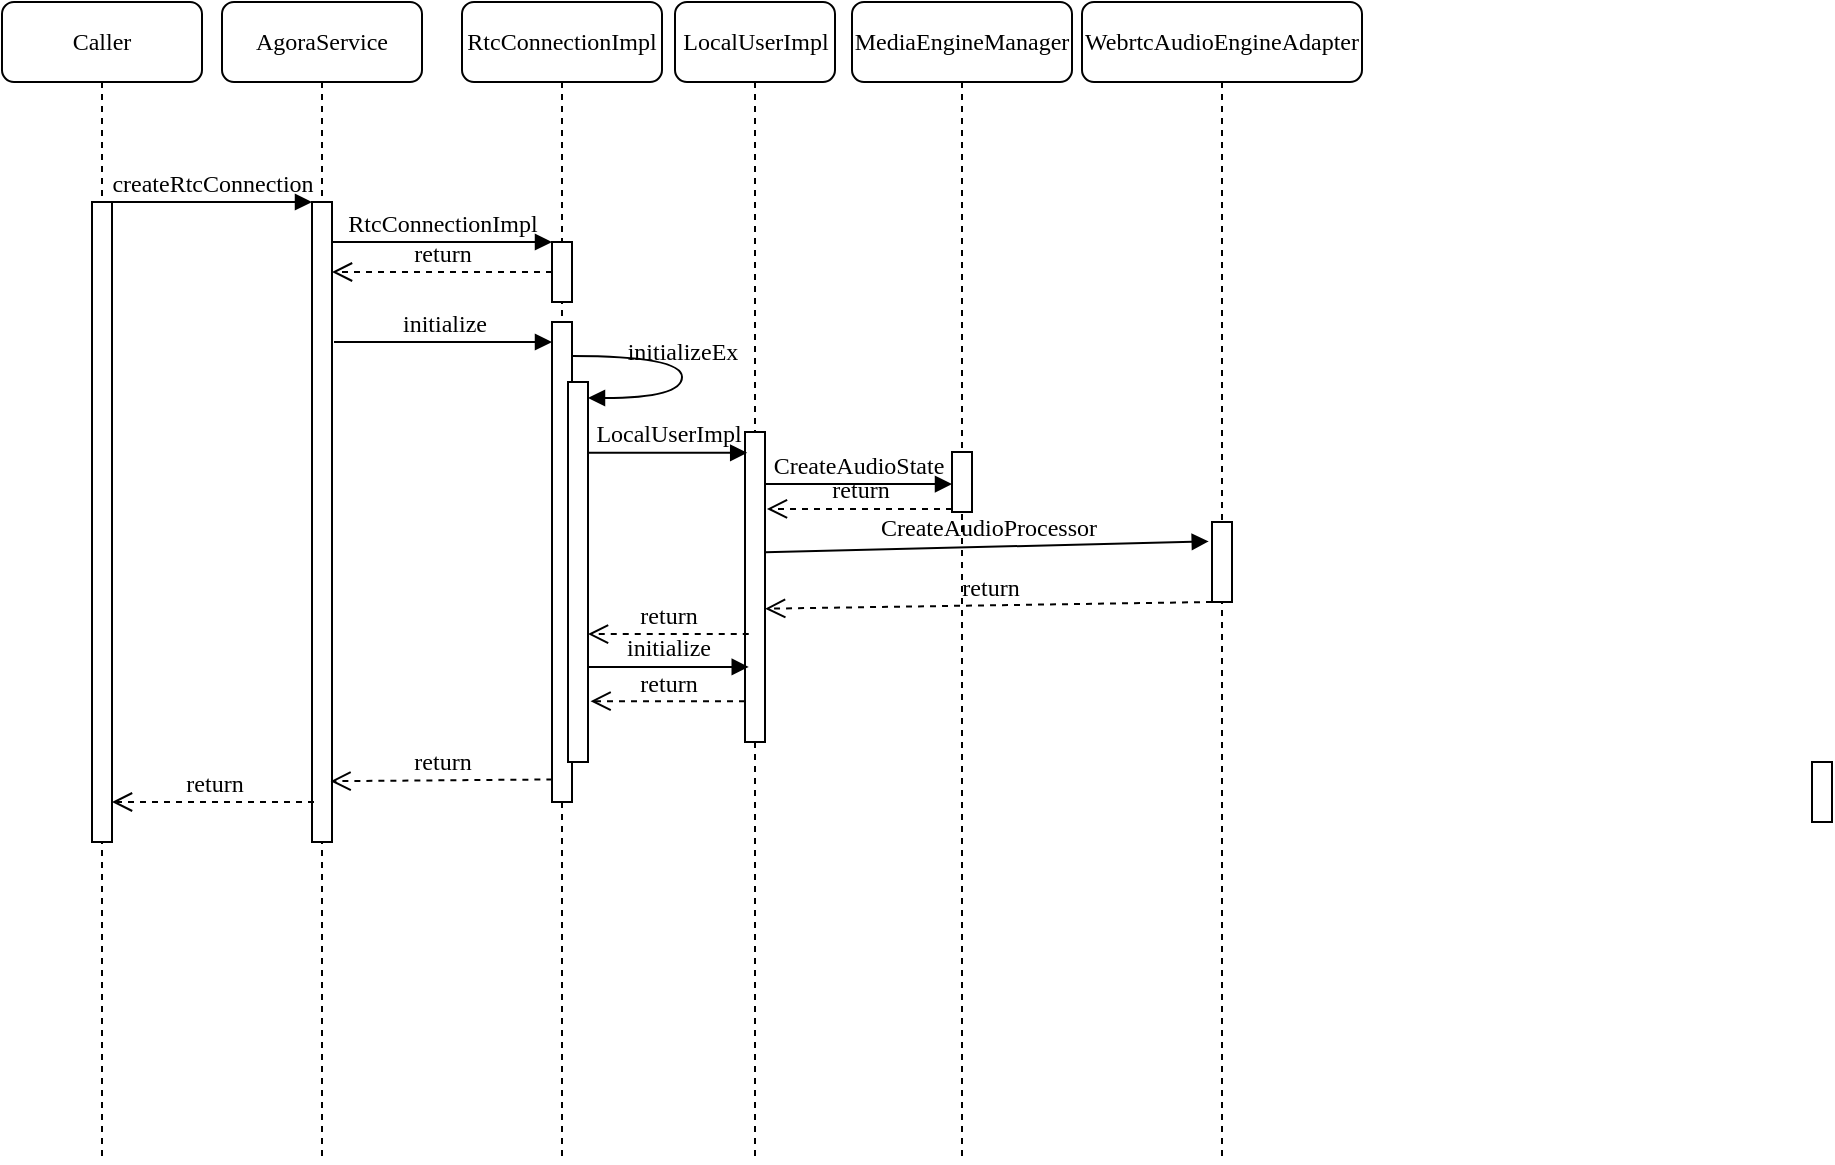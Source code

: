 <mxfile version="11.0.5" type="github"><diagram name="Page-1" id="13e1069c-82ec-6db2-03f1-153e76fe0fe0"><mxGraphModel dx="950" dy="498" grid="1" gridSize="10" guides="1" tooltips="1" connect="1" arrows="1" fold="1" page="1" pageScale="1" pageWidth="1100" pageHeight="850" background="#ffffff" math="0" shadow="0"><root><mxCell id="0"/><mxCell id="1" parent="0"/><mxCell id="7baba1c4bc27f4b0-2" value="AgoraService" style="shape=umlLifeline;perimeter=lifelinePerimeter;whiteSpace=wrap;html=1;container=1;collapsible=0;recursiveResize=0;outlineConnect=0;rounded=1;shadow=0;comic=0;labelBackgroundColor=none;strokeColor=#000000;strokeWidth=1;fillColor=#FFFFFF;fontFamily=Verdana;fontSize=12;fontColor=#000000;align=center;" parent="1" vertex="1"><mxGeometry x="210" y="80" width="100" height="580" as="geometry"/></mxCell><mxCell id="7baba1c4bc27f4b0-10" value="" style="html=1;points=[];perimeter=orthogonalPerimeter;rounded=0;shadow=0;comic=0;labelBackgroundColor=none;strokeColor=#000000;strokeWidth=1;fillColor=#FFFFFF;fontFamily=Verdana;fontSize=12;fontColor=#000000;align=center;" parent="7baba1c4bc27f4b0-2" vertex="1"><mxGeometry x="45" y="100" width="10" height="320" as="geometry"/></mxCell><mxCell id="7baba1c4bc27f4b0-3" value="RtcConnectionImpl" style="shape=umlLifeline;perimeter=lifelinePerimeter;whiteSpace=wrap;html=1;container=1;collapsible=0;recursiveResize=0;outlineConnect=0;rounded=1;shadow=0;comic=0;labelBackgroundColor=none;strokeColor=#000000;strokeWidth=1;fillColor=#FFFFFF;fontFamily=Verdana;fontSize=12;fontColor=#000000;align=center;" parent="1" vertex="1"><mxGeometry x="330" y="80" width="100" height="580" as="geometry"/></mxCell><mxCell id="7baba1c4bc27f4b0-13" value="" style="html=1;points=[];perimeter=orthogonalPerimeter;rounded=0;shadow=0;comic=0;labelBackgroundColor=none;strokeColor=#000000;strokeWidth=1;fillColor=#FFFFFF;fontFamily=Verdana;fontSize=12;fontColor=#000000;align=center;" parent="7baba1c4bc27f4b0-3" vertex="1"><mxGeometry x="45" y="120" width="10" height="30" as="geometry"/></mxCell><mxCell id="peR8B5pxumGpzbaFrAkt-3" value="" style="html=1;points=[];perimeter=orthogonalPerimeter;rounded=0;shadow=0;comic=0;labelBackgroundColor=none;strokeColor=#000000;strokeWidth=1;fillColor=#FFFFFF;fontFamily=Verdana;fontSize=12;fontColor=#000000;align=center;" parent="7baba1c4bc27f4b0-3" vertex="1"><mxGeometry x="45" y="160" width="10" height="240" as="geometry"/></mxCell><mxCell id="peR8B5pxumGpzbaFrAkt-5" value="" style="html=1;points=[];perimeter=orthogonalPerimeter;rounded=0;shadow=0;comic=0;labelBackgroundColor=none;strokeColor=#000000;strokeWidth=1;fillColor=#FFFFFF;fontFamily=Verdana;fontSize=12;fontColor=#000000;align=center;" parent="7baba1c4bc27f4b0-3" vertex="1"><mxGeometry x="53" y="190" width="10" height="190" as="geometry"/></mxCell><mxCell id="peR8B5pxumGpzbaFrAkt-6" value="initializeEx" style="html=1;verticalAlign=bottom;endArrow=block;labelBackgroundColor=none;fontFamily=Verdana;fontSize=12;elbow=vertical;edgeStyle=orthogonalEdgeStyle;curved=1;" parent="7baba1c4bc27f4b0-3" source="peR8B5pxumGpzbaFrAkt-3" target="peR8B5pxumGpzbaFrAkt-5" edge="1"><mxGeometry relative="1" as="geometry"><mxPoint x="125" y="177" as="sourcePoint"/><mxPoint x="130" y="215" as="targetPoint"/><Array as="points"><mxPoint x="110" y="177"/><mxPoint x="110" y="198"/></Array></mxGeometry></mxCell><mxCell id="7baba1c4bc27f4b0-4" value="LocalUserImpl" style="shape=umlLifeline;perimeter=lifelinePerimeter;whiteSpace=wrap;html=1;container=1;collapsible=0;recursiveResize=0;outlineConnect=0;rounded=1;shadow=0;comic=0;labelBackgroundColor=none;strokeColor=#000000;strokeWidth=1;fillColor=#FFFFFF;fontFamily=Verdana;fontSize=12;fontColor=#000000;align=center;" parent="1" vertex="1"><mxGeometry x="436.5" y="80" width="80" height="580" as="geometry"/></mxCell><mxCell id="7baba1c4bc27f4b0-16" value="" style="html=1;points=[];perimeter=orthogonalPerimeter;rounded=0;shadow=0;comic=0;labelBackgroundColor=none;strokeColor=#000000;strokeWidth=1;fillColor=#FFFFFF;fontFamily=Verdana;fontSize=12;fontColor=#000000;align=center;" parent="7baba1c4bc27f4b0-4" vertex="1"><mxGeometry x="35" y="215" width="10" height="155" as="geometry"/></mxCell><mxCell id="7baba1c4bc27f4b0-5" value="MediaEngineManager" style="shape=umlLifeline;perimeter=lifelinePerimeter;whiteSpace=wrap;html=1;container=1;collapsible=0;recursiveResize=0;outlineConnect=0;rounded=1;shadow=0;comic=0;labelBackgroundColor=none;strokeColor=#000000;strokeWidth=1;fillColor=#FFFFFF;fontFamily=Verdana;fontSize=12;fontColor=#000000;align=center;" parent="1" vertex="1"><mxGeometry x="525" y="80" width="110" height="580" as="geometry"/></mxCell><mxCell id="7baba1c4bc27f4b0-19" value="" style="html=1;points=[];perimeter=orthogonalPerimeter;rounded=0;shadow=0;comic=0;labelBackgroundColor=none;strokeColor=#000000;strokeWidth=1;fillColor=#FFFFFF;fontFamily=Verdana;fontSize=12;fontColor=#000000;align=center;" parent="7baba1c4bc27f4b0-5" vertex="1"><mxGeometry x="50" y="225" width="10" height="30" as="geometry"/></mxCell><mxCell id="7baba1c4bc27f4b0-6" value="WebrtcAudioEngineAdapter" style="shape=umlLifeline;perimeter=lifelinePerimeter;whiteSpace=wrap;html=1;container=1;collapsible=0;recursiveResize=0;outlineConnect=0;rounded=1;shadow=0;comic=0;labelBackgroundColor=none;strokeColor=#000000;strokeWidth=1;fillColor=#FFFFFF;fontFamily=Verdana;fontSize=12;fontColor=#000000;align=center;" parent="1" vertex="1"><mxGeometry x="640" y="80" width="140" height="580" as="geometry"/></mxCell><mxCell id="peR8B5pxumGpzbaFrAkt-13" value="" style="html=1;points=[];perimeter=orthogonalPerimeter;rounded=0;shadow=0;comic=0;labelBackgroundColor=none;strokeColor=#000000;strokeWidth=1;fillColor=#FFFFFF;fontFamily=Verdana;fontSize=12;fontColor=#000000;align=center;" parent="7baba1c4bc27f4b0-6" vertex="1"><mxGeometry x="65" y="260" width="10" height="40" as="geometry"/></mxCell><mxCell id="7baba1c4bc27f4b0-8" value="Caller" style="shape=umlLifeline;perimeter=lifelinePerimeter;whiteSpace=wrap;html=1;container=1;collapsible=0;recursiveResize=0;outlineConnect=0;rounded=1;shadow=0;comic=0;labelBackgroundColor=none;strokeColor=#000000;strokeWidth=1;fillColor=#FFFFFF;fontFamily=Verdana;fontSize=12;fontColor=#000000;align=center;" parent="1" vertex="1"><mxGeometry x="100" y="80" width="100" height="580" as="geometry"/></mxCell><mxCell id="7baba1c4bc27f4b0-9" value="" style="html=1;points=[];perimeter=orthogonalPerimeter;rounded=0;shadow=0;comic=0;labelBackgroundColor=none;strokeColor=#000000;strokeWidth=1;fillColor=#FFFFFF;fontFamily=Verdana;fontSize=12;fontColor=#000000;align=center;" parent="7baba1c4bc27f4b0-8" vertex="1"><mxGeometry x="45" y="100" width="10" height="320" as="geometry"/></mxCell><mxCell id="7baba1c4bc27f4b0-25" value="" style="html=1;points=[];perimeter=orthogonalPerimeter;rounded=0;shadow=0;comic=0;labelBackgroundColor=none;strokeColor=#000000;strokeWidth=1;fillColor=#FFFFFF;fontFamily=Verdana;fontSize=12;fontColor=#000000;align=center;" parent="1" vertex="1"><mxGeometry x="1005" y="460" width="10" height="30" as="geometry"/></mxCell><mxCell id="7baba1c4bc27f4b0-26" value="initialize" style="html=1;verticalAlign=bottom;endArrow=block;labelBackgroundColor=none;fontFamily=Verdana;fontSize=12;" parent="1" target="peR8B5pxumGpzbaFrAkt-3" edge="1"><mxGeometry relative="1" as="geometry"><mxPoint x="266" y="250" as="sourcePoint"/><mxPoint x="370" y="250" as="targetPoint"/></mxGeometry></mxCell><mxCell id="7baba1c4bc27f4b0-27" value="return" style="html=1;verticalAlign=bottom;endArrow=open;dashed=1;endSize=8;labelBackgroundColor=none;fontFamily=Verdana;fontSize=12;" parent="1" source="7baba1c4bc27f4b0-13" target="7baba1c4bc27f4b0-10" edge="1"><mxGeometry relative="1" as="geometry"><mxPoint x="930" y="416" as="targetPoint"/></mxGeometry></mxCell><mxCell id="7baba1c4bc27f4b0-11" value="createRtcConnection" style="html=1;verticalAlign=bottom;endArrow=block;entryX=0;entryY=0;labelBackgroundColor=none;fontFamily=Verdana;fontSize=12;edgeStyle=elbowEdgeStyle;elbow=vertical;" parent="1" source="7baba1c4bc27f4b0-9" target="7baba1c4bc27f4b0-10" edge="1"><mxGeometry relative="1" as="geometry"><mxPoint x="220" y="190" as="sourcePoint"/></mxGeometry></mxCell><mxCell id="7baba1c4bc27f4b0-14" value="&lt;span style=&quot;white-space: normal&quot;&gt;RtcConnectionImpl&lt;/span&gt;" style="html=1;verticalAlign=bottom;endArrow=block;entryX=0;entryY=0;labelBackgroundColor=none;fontFamily=Verdana;fontSize=12;edgeStyle=elbowEdgeStyle;elbow=vertical;" parent="1" source="7baba1c4bc27f4b0-10" target="7baba1c4bc27f4b0-13" edge="1"><mxGeometry relative="1" as="geometry"><mxPoint x="370" y="200" as="sourcePoint"/></mxGeometry></mxCell><mxCell id="peR8B5pxumGpzbaFrAkt-8" value="&lt;span style=&quot;white-space: normal&quot;&gt;LocalUserImpl&lt;/span&gt;" style="html=1;verticalAlign=bottom;endArrow=block;labelBackgroundColor=none;fontFamily=Verdana;fontSize=12;entryX=0.11;entryY=0.067;entryDx=0;entryDy=0;entryPerimeter=0;" parent="1" source="peR8B5pxumGpzbaFrAkt-5" target="7baba1c4bc27f4b0-16" edge="1"><mxGeometry relative="1" as="geometry"><mxPoint x="276.1" y="249.8" as="sourcePoint"/><mxPoint x="385" y="250" as="targetPoint"/></mxGeometry></mxCell><mxCell id="peR8B5pxumGpzbaFrAkt-10" value="CreateAudioState" style="html=1;verticalAlign=bottom;endArrow=block;labelBackgroundColor=none;fontFamily=Verdana;fontSize=12;exitX=0.96;exitY=0.168;exitDx=0;exitDy=0;exitPerimeter=0;" parent="1" source="7baba1c4bc27f4b0-16" target="7baba1c4bc27f4b0-19" edge="1"><mxGeometry relative="1" as="geometry"><mxPoint x="165" y="450.0" as="sourcePoint"/><mxPoint x="575" y="450.0" as="targetPoint"/></mxGeometry></mxCell><mxCell id="peR8B5pxumGpzbaFrAkt-14" value="CreateAudioProcessor" style="html=1;verticalAlign=bottom;endArrow=block;labelBackgroundColor=none;fontFamily=Verdana;fontSize=12;exitX=1.006;exitY=0.388;exitDx=0;exitDy=0;exitPerimeter=0;entryX=-0.163;entryY=0.243;entryDx=0;entryDy=0;entryPerimeter=0;" parent="1" source="7baba1c4bc27f4b0-16" target="peR8B5pxumGpzbaFrAkt-13" edge="1"><mxGeometry relative="1" as="geometry"><mxPoint x="530" y="400" as="sourcePoint"/><mxPoint x="585" y="384.74" as="targetPoint"/></mxGeometry></mxCell><mxCell id="peR8B5pxumGpzbaFrAkt-15" value="return" style="html=1;verticalAlign=bottom;endArrow=open;dashed=1;endSize=8;labelBackgroundColor=none;fontFamily=Verdana;fontSize=12;entryX=1.097;entryY=0.248;entryDx=0;entryDy=0;entryPerimeter=0;" parent="1" source="7baba1c4bc27f4b0-19" target="7baba1c4bc27f4b0-16" edge="1"><mxGeometry relative="1" as="geometry"><mxPoint x="520" y="360" as="targetPoint"/><mxPoint x="550" y="341" as="sourcePoint"/></mxGeometry></mxCell><mxCell id="peR8B5pxumGpzbaFrAkt-17" value="return" style="html=1;verticalAlign=bottom;endArrow=open;dashed=1;endSize=8;labelBackgroundColor=none;fontFamily=Verdana;fontSize=12;entryX=1.006;entryY=0.57;entryDx=0;entryDy=0;entryPerimeter=0;" parent="1" source="peR8B5pxumGpzbaFrAkt-13" target="7baba1c4bc27f4b0-16" edge="1"><mxGeometry relative="1" as="geometry"><mxPoint x="492.47" y="340.65" as="targetPoint"/><mxPoint x="585" y="340.65" as="sourcePoint"/></mxGeometry></mxCell><mxCell id="peR8B5pxumGpzbaFrAkt-18" value="return" style="html=1;verticalAlign=bottom;endArrow=open;dashed=1;endSize=8;labelBackgroundColor=none;fontFamily=Verdana;fontSize=12;exitX=0.187;exitY=0.652;exitDx=0;exitDy=0;exitPerimeter=0;" parent="1" source="7baba1c4bc27f4b0-16" target="peR8B5pxumGpzbaFrAkt-5" edge="1"><mxGeometry relative="1" as="geometry"><mxPoint x="239.78" y="423.755" as="targetPoint"/><mxPoint x="460.5" y="423.755" as="sourcePoint"/></mxGeometry></mxCell><mxCell id="peR8B5pxumGpzbaFrAkt-19" value="return" style="html=1;verticalAlign=bottom;endArrow=open;dashed=1;endSize=8;labelBackgroundColor=none;fontFamily=Verdana;fontSize=12;entryX=0.928;entryY=0.905;entryDx=0;entryDy=0;entryPerimeter=0;exitX=0.019;exitY=0.953;exitDx=0;exitDy=0;exitPerimeter=0;" parent="1" source="peR8B5pxumGpzbaFrAkt-3" target="7baba1c4bc27f4b0-10" edge="1"><mxGeometry relative="1" as="geometry"><mxPoint x="280" y="439.495" as="targetPoint"/><mxPoint x="357" y="439.495" as="sourcePoint"/></mxGeometry></mxCell><mxCell id="peR8B5pxumGpzbaFrAkt-21" value="return" style="html=1;verticalAlign=bottom;endArrow=open;dashed=1;endSize=8;labelBackgroundColor=none;fontFamily=Verdana;fontSize=12;" parent="1" target="7baba1c4bc27f4b0-9" edge="1"><mxGeometry relative="1" as="geometry"><mxPoint x="160" y="474.5" as="targetPoint"/><mxPoint x="256" y="480" as="sourcePoint"/></mxGeometry></mxCell><mxCell id="peR8B5pxumGpzbaFrAkt-22" value="&lt;span style=&quot;white-space: normal&quot;&gt;initialize&lt;/span&gt;" style="html=1;verticalAlign=bottom;endArrow=block;labelBackgroundColor=none;fontFamily=Verdana;fontSize=12;entryX=0.187;entryY=0.758;entryDx=0;entryDy=0;entryPerimeter=0;" parent="1" source="peR8B5pxumGpzbaFrAkt-5" target="7baba1c4bc27f4b0-16" edge="1"><mxGeometry relative="1" as="geometry"><mxPoint x="430" y="460" as="sourcePoint"/><mxPoint x="482.6" y="315.385" as="targetPoint"/></mxGeometry></mxCell><mxCell id="peR8B5pxumGpzbaFrAkt-23" value="return" style="html=1;verticalAlign=bottom;endArrow=open;dashed=1;endSize=8;labelBackgroundColor=none;fontFamily=Verdana;fontSize=12;entryX=1.128;entryY=0.84;entryDx=0;entryDy=0;entryPerimeter=0;" parent="1" source="7baba1c4bc27f4b0-16" target="peR8B5pxumGpzbaFrAkt-5" edge="1"><mxGeometry relative="1" as="geometry"><mxPoint x="388" y="433" as="targetPoint"/><mxPoint x="385" y="439.76" as="sourcePoint"/></mxGeometry></mxCell></root></mxGraphModel></diagram></mxfile>